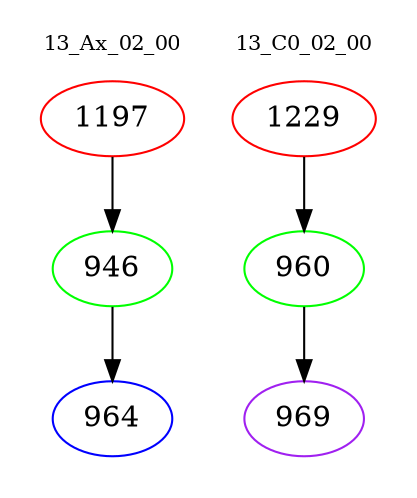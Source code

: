 digraph{
subgraph cluster_0 {
color = white
label = "13_Ax_02_00";
fontsize=10;
T0_1197 [label="1197", color="red"]
T0_1197 -> T0_946 [color="black"]
T0_946 [label="946", color="green"]
T0_946 -> T0_964 [color="black"]
T0_964 [label="964", color="blue"]
}
subgraph cluster_1 {
color = white
label = "13_C0_02_00";
fontsize=10;
T1_1229 [label="1229", color="red"]
T1_1229 -> T1_960 [color="black"]
T1_960 [label="960", color="green"]
T1_960 -> T1_969 [color="black"]
T1_969 [label="969", color="purple"]
}
}
